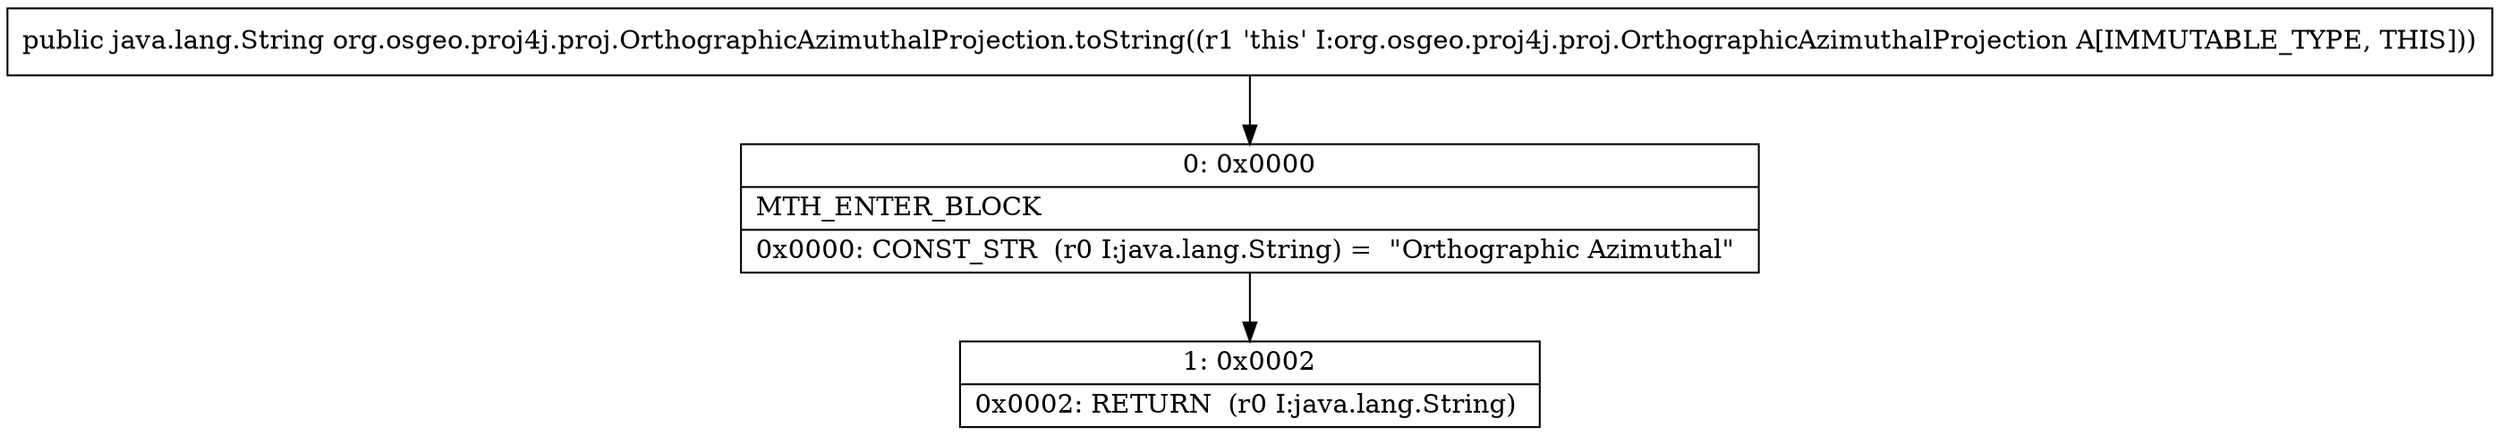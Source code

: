digraph "CFG fororg.osgeo.proj4j.proj.OrthographicAzimuthalProjection.toString()Ljava\/lang\/String;" {
Node_0 [shape=record,label="{0\:\ 0x0000|MTH_ENTER_BLOCK\l|0x0000: CONST_STR  (r0 I:java.lang.String) =  \"Orthographic Azimuthal\" \l}"];
Node_1 [shape=record,label="{1\:\ 0x0002|0x0002: RETURN  (r0 I:java.lang.String) \l}"];
MethodNode[shape=record,label="{public java.lang.String org.osgeo.proj4j.proj.OrthographicAzimuthalProjection.toString((r1 'this' I:org.osgeo.proj4j.proj.OrthographicAzimuthalProjection A[IMMUTABLE_TYPE, THIS])) }"];
MethodNode -> Node_0;
Node_0 -> Node_1;
}

